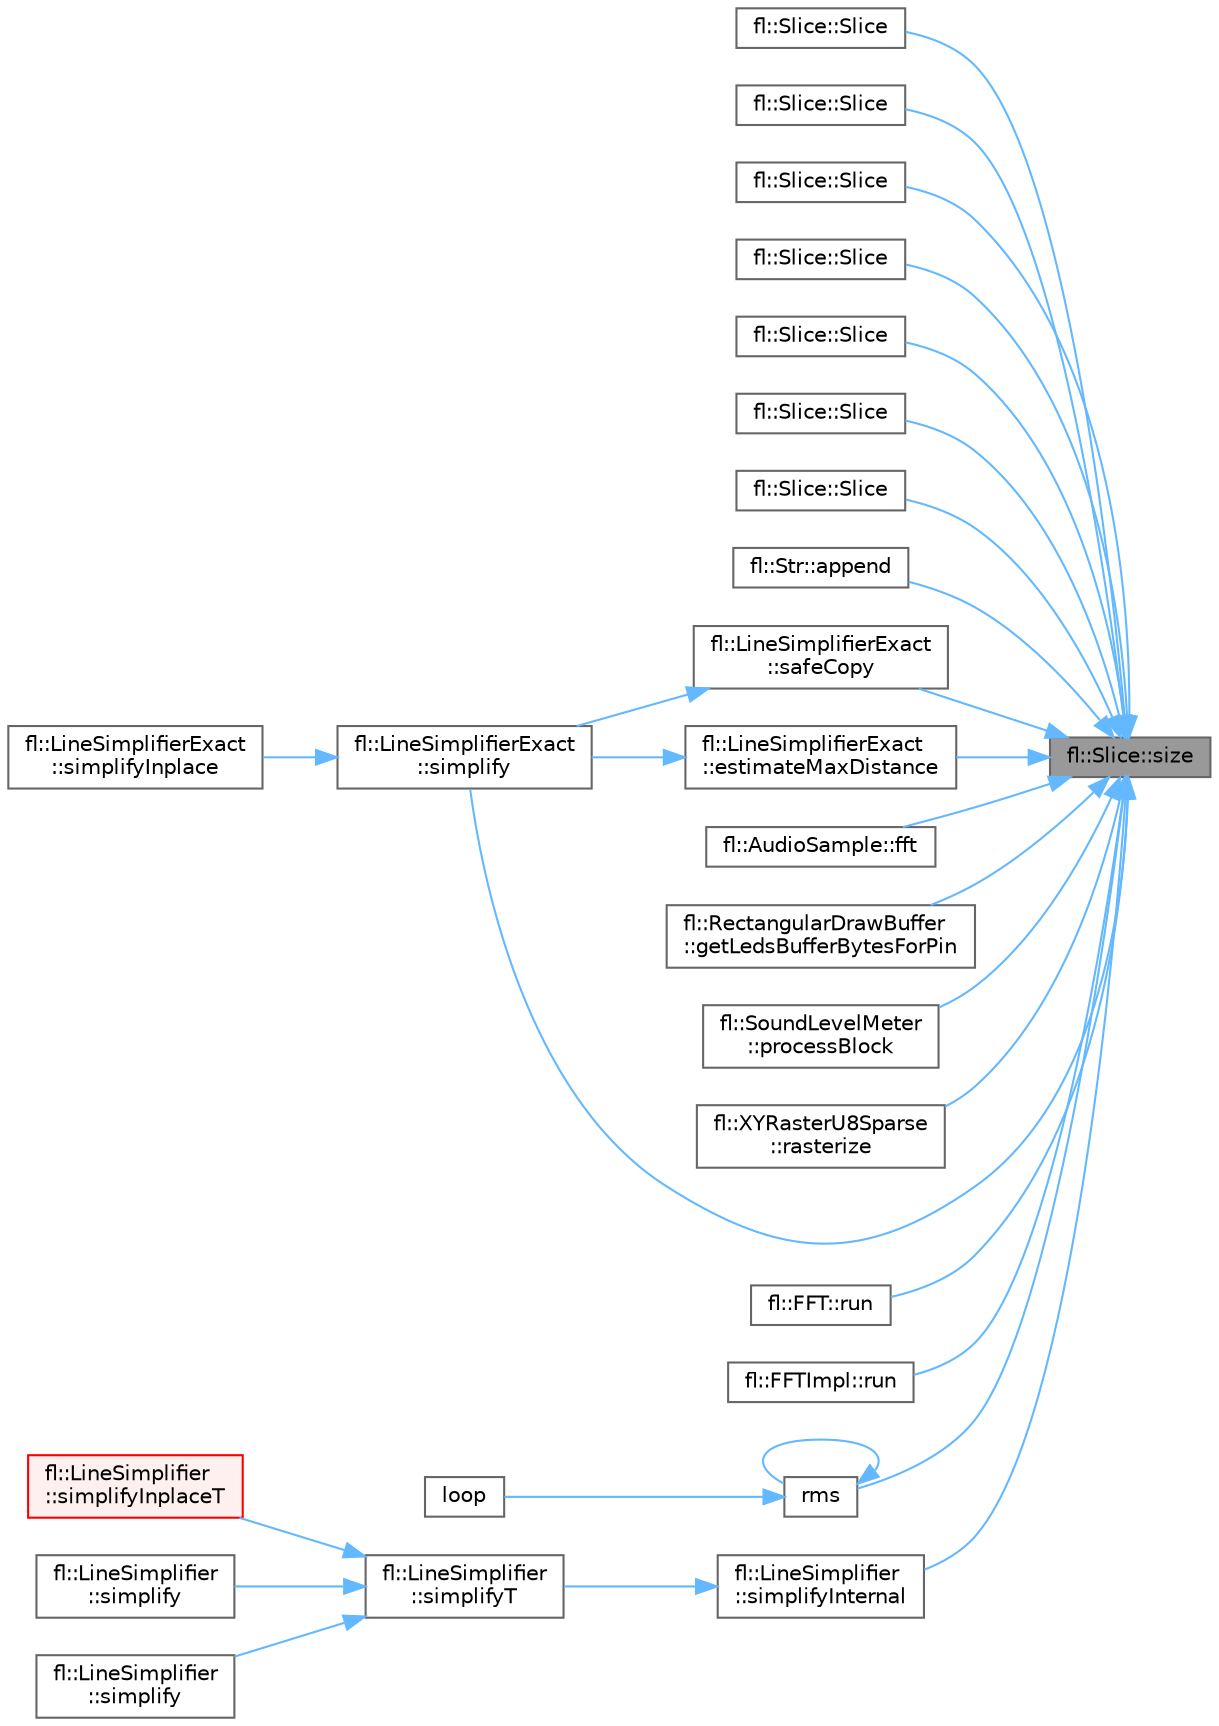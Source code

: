 digraph "fl::Slice::size"
{
 // INTERACTIVE_SVG=YES
 // LATEX_PDF_SIZE
  bgcolor="transparent";
  edge [fontname=Helvetica,fontsize=10,labelfontname=Helvetica,labelfontsize=10];
  node [fontname=Helvetica,fontsize=10,shape=box,height=0.2,width=0.4];
  rankdir="RL";
  Node1 [id="Node000001",label="fl::Slice::size",height=0.2,width=0.4,color="gray40", fillcolor="grey60", style="filled", fontcolor="black",tooltip=" "];
  Node1 -> Node2 [id="edge1_Node000001_Node000002",dir="back",color="steelblue1",style="solid",tooltip=" "];
  Node2 [id="Node000002",label="fl::Slice::Slice",height=0.2,width=0.4,color="grey40", fillcolor="white", style="filled",URL="$d8/de4/classfl_1_1_slice_a7d189753b00367fe0b3b8256da5f2f29.html#a7d189753b00367fe0b3b8256da5f2f29",tooltip=" "];
  Node1 -> Node3 [id="edge2_Node000001_Node000003",dir="back",color="steelblue1",style="solid",tooltip=" "];
  Node3 [id="Node000003",label="fl::Slice::Slice",height=0.2,width=0.4,color="grey40", fillcolor="white", style="filled",URL="$d8/de4/classfl_1_1_slice_a787f80c50ac594ac51fb682d40d24ab5.html#a787f80c50ac594ac51fb682d40d24ab5",tooltip=" "];
  Node1 -> Node4 [id="edge3_Node000001_Node000004",dir="back",color="steelblue1",style="solid",tooltip=" "];
  Node4 [id="Node000004",label="fl::Slice::Slice",height=0.2,width=0.4,color="grey40", fillcolor="white", style="filled",URL="$d8/de4/classfl_1_1_slice_a6be70f79861e5c6a14036283e18ff920.html#a6be70f79861e5c6a14036283e18ff920",tooltip=" "];
  Node1 -> Node5 [id="edge4_Node000001_Node000005",dir="back",color="steelblue1",style="solid",tooltip=" "];
  Node5 [id="Node000005",label="fl::Slice::Slice",height=0.2,width=0.4,color="grey40", fillcolor="white", style="filled",URL="$d8/de4/classfl_1_1_slice_ab420a0f8cdad962edbe2bb7684a8cbcc.html#ab420a0f8cdad962edbe2bb7684a8cbcc",tooltip=" "];
  Node1 -> Node6 [id="edge5_Node000001_Node000006",dir="back",color="steelblue1",style="solid",tooltip=" "];
  Node6 [id="Node000006",label="fl::Slice::Slice",height=0.2,width=0.4,color="grey40", fillcolor="white", style="filled",URL="$d8/de4/classfl_1_1_slice_a0975dca5e7632c133068791b095ee5b1.html#a0975dca5e7632c133068791b095ee5b1",tooltip=" "];
  Node1 -> Node7 [id="edge6_Node000001_Node000007",dir="back",color="steelblue1",style="solid",tooltip=" "];
  Node7 [id="Node000007",label="fl::Slice::Slice",height=0.2,width=0.4,color="grey40", fillcolor="white", style="filled",URL="$d8/de4/classfl_1_1_slice_af4be5dcf3f4b3f8817917bbf927bd4f6.html#af4be5dcf3f4b3f8817917bbf927bd4f6",tooltip=" "];
  Node1 -> Node8 [id="edge7_Node000001_Node000008",dir="back",color="steelblue1",style="solid",tooltip=" "];
  Node8 [id="Node000008",label="fl::Slice::Slice",height=0.2,width=0.4,color="grey40", fillcolor="white", style="filled",URL="$d8/de4/classfl_1_1_slice_af279509c5bd3d6daf5eecd678f9397f5.html#af279509c5bd3d6daf5eecd678f9397f5",tooltip=" "];
  Node1 -> Node9 [id="edge8_Node000001_Node000009",dir="back",color="steelblue1",style="solid",tooltip=" "];
  Node9 [id="Node000009",label="fl::Str::append",height=0.2,width=0.4,color="grey40", fillcolor="white", style="filled",URL="$d2/d24/classfl_1_1_str_a08455299f490507d07df48527af19908.html#a08455299f490507d07df48527af19908",tooltip=" "];
  Node1 -> Node10 [id="edge9_Node000001_Node000010",dir="back",color="steelblue1",style="solid",tooltip=" "];
  Node10 [id="Node000010",label="fl::LineSimplifierExact\l::estimateMaxDistance",height=0.2,width=0.4,color="grey40", fillcolor="white", style="filled",URL="$d5/d32/classfl_1_1_line_simplifier_exact_ab0e06d72d53d02d836883f5195496d3c.html#ab0e06d72d53d02d836883f5195496d3c",tooltip=" "];
  Node10 -> Node11 [id="edge10_Node000010_Node000011",dir="back",color="steelblue1",style="solid",tooltip=" "];
  Node11 [id="Node000011",label="fl::LineSimplifierExact\l::simplify",height=0.2,width=0.4,color="grey40", fillcolor="white", style="filled",URL="$d5/d32/classfl_1_1_line_simplifier_exact_abe0036297edb6a0641c42943d7c2ab57.html#abe0036297edb6a0641c42943d7c2ab57",tooltip=" "];
  Node11 -> Node12 [id="edge11_Node000011_Node000012",dir="back",color="steelblue1",style="solid",tooltip=" "];
  Node12 [id="Node000012",label="fl::LineSimplifierExact\l::simplifyInplace",height=0.2,width=0.4,color="grey40", fillcolor="white", style="filled",URL="$d5/d32/classfl_1_1_line_simplifier_exact_a3a4114a5aebc06310711d2fcc2643d67.html#a3a4114a5aebc06310711d2fcc2643d67",tooltip=" "];
  Node1 -> Node13 [id="edge12_Node000001_Node000013",dir="back",color="steelblue1",style="solid",tooltip=" "];
  Node13 [id="Node000013",label="fl::AudioSample::fft",height=0.2,width=0.4,color="grey40", fillcolor="white", style="filled",URL="$d0/de1/classfl_1_1_audio_sample_ac64f8011dd28714299f3ae7c1d8753eb.html#ac64f8011dd28714299f3ae7c1d8753eb",tooltip=" "];
  Node1 -> Node14 [id="edge13_Node000001_Node000014",dir="back",color="steelblue1",style="solid",tooltip=" "];
  Node14 [id="Node000014",label="fl::RectangularDrawBuffer\l::getLedsBufferBytesForPin",height=0.2,width=0.4,color="grey40", fillcolor="white", style="filled",URL="$de/d10/classfl_1_1_rectangular_draw_buffer_ad2a4686bb98c39141431b31ba9d58150.html#ad2a4686bb98c39141431b31ba9d58150",tooltip=" "];
  Node1 -> Node15 [id="edge14_Node000001_Node000015",dir="back",color="steelblue1",style="solid",tooltip=" "];
  Node15 [id="Node000015",label="fl::SoundLevelMeter\l::processBlock",height=0.2,width=0.4,color="grey40", fillcolor="white", style="filled",URL="$d9/d68/classfl_1_1_sound_level_meter_a91731e72146bd4dbec97eee1dc752238.html#a91731e72146bd4dbec97eee1dc752238",tooltip=" "];
  Node1 -> Node16 [id="edge15_Node000001_Node000016",dir="back",color="steelblue1",style="solid",tooltip=" "];
  Node16 [id="Node000016",label="fl::XYRasterU8Sparse\l::rasterize",height=0.2,width=0.4,color="grey40", fillcolor="white", style="filled",URL="$d1/d5c/classfl_1_1_x_y_raster_u8_sparse_a0a912982e407e681bd347b03a729b7da.html#a0a912982e407e681bd347b03a729b7da",tooltip=" "];
  Node1 -> Node17 [id="edge16_Node000001_Node000017",dir="back",color="steelblue1",style="solid",tooltip=" "];
  Node17 [id="Node000017",label="rms",height=0.2,width=0.4,color="grey40", fillcolor="white", style="filled",URL="$dc/d5d/_audio_8ino_a366541da4b022a2bc47a7dc02a1c1936.html#a366541da4b022a2bc47a7dc02a1c1936",tooltip=" "];
  Node17 -> Node18 [id="edge17_Node000017_Node000018",dir="back",color="steelblue1",style="solid",tooltip=" "];
  Node18 [id="Node000018",label="loop",height=0.2,width=0.4,color="grey40", fillcolor="white", style="filled",URL="$dc/d5d/_audio_8ino_afe461d27b9c48d5921c00d521181f12f.html#afe461d27b9c48d5921c00d521181f12f",tooltip=" "];
  Node17 -> Node17 [id="edge18_Node000017_Node000017",dir="back",color="steelblue1",style="solid",tooltip=" "];
  Node1 -> Node19 [id="edge19_Node000001_Node000019",dir="back",color="steelblue1",style="solid",tooltip=" "];
  Node19 [id="Node000019",label="fl::FFT::run",height=0.2,width=0.4,color="grey40", fillcolor="white", style="filled",URL="$d1/d47/classfl_1_1_f_f_t_a63cd4b56f67a2a7c50897b17bbfd7a04.html#a63cd4b56f67a2a7c50897b17bbfd7a04",tooltip=" "];
  Node1 -> Node20 [id="edge20_Node000001_Node000020",dir="back",color="steelblue1",style="solid",tooltip=" "];
  Node20 [id="Node000020",label="fl::FFTImpl::run",height=0.2,width=0.4,color="grey40", fillcolor="white", style="filled",URL="$de/d9d/classfl_1_1_f_f_t_impl_a1958b1116cc1abea972f3ce11829bcef.html#a1958b1116cc1abea972f3ce11829bcef",tooltip=" "];
  Node1 -> Node21 [id="edge21_Node000001_Node000021",dir="back",color="steelblue1",style="solid",tooltip=" "];
  Node21 [id="Node000021",label="fl::LineSimplifierExact\l::safeCopy",height=0.2,width=0.4,color="grey40", fillcolor="white", style="filled",URL="$d5/d32/classfl_1_1_line_simplifier_exact_ab45b65bd5653cb34e2420e3306d98425.html#ab45b65bd5653cb34e2420e3306d98425",tooltip=" "];
  Node21 -> Node11 [id="edge22_Node000021_Node000011",dir="back",color="steelblue1",style="solid",tooltip=" "];
  Node1 -> Node11 [id="edge23_Node000001_Node000011",dir="back",color="steelblue1",style="solid",tooltip=" "];
  Node1 -> Node22 [id="edge24_Node000001_Node000022",dir="back",color="steelblue1",style="solid",tooltip=" "];
  Node22 [id="Node000022",label="fl::LineSimplifier\l::simplifyInternal",height=0.2,width=0.4,color="grey40", fillcolor="white", style="filled",URL="$dc/d4a/classfl_1_1_line_simplifier_a2536fb35718c3aebc8274b305b407dee.html#a2536fb35718c3aebc8274b305b407dee",tooltip=" "];
  Node22 -> Node23 [id="edge25_Node000022_Node000023",dir="back",color="steelblue1",style="solid",tooltip=" "];
  Node23 [id="Node000023",label="fl::LineSimplifier\l::simplifyT",height=0.2,width=0.4,color="grey40", fillcolor="white", style="filled",URL="$dc/d4a/classfl_1_1_line_simplifier_ab2ceacbb40ab8270441755fdcdd4e5e0.html#ab2ceacbb40ab8270441755fdcdd4e5e0",tooltip=" "];
  Node23 -> Node24 [id="edge26_Node000023_Node000024",dir="back",color="steelblue1",style="solid",tooltip=" "];
  Node24 [id="Node000024",label="fl::LineSimplifier\l::simplify",height=0.2,width=0.4,color="grey40", fillcolor="white", style="filled",URL="$dc/d4a/classfl_1_1_line_simplifier_aa83e414cacc8d5536b8d148acfcd731c.html#aa83e414cacc8d5536b8d148acfcd731c",tooltip=" "];
  Node23 -> Node25 [id="edge27_Node000023_Node000025",dir="back",color="steelblue1",style="solid",tooltip=" "];
  Node25 [id="Node000025",label="fl::LineSimplifier\l::simplify",height=0.2,width=0.4,color="grey40", fillcolor="white", style="filled",URL="$dc/d4a/classfl_1_1_line_simplifier_a201de7097fbafc8d15a883b6715ab21b.html#a201de7097fbafc8d15a883b6715ab21b",tooltip=" "];
  Node23 -> Node26 [id="edge28_Node000023_Node000026",dir="back",color="steelblue1",style="solid",tooltip=" "];
  Node26 [id="Node000026",label="fl::LineSimplifier\l::simplifyInplaceT",height=0.2,width=0.4,color="red", fillcolor="#FFF0F0", style="filled",URL="$dc/d4a/classfl_1_1_line_simplifier_a5ede8373d86a97315503c19f738c4c74.html#a5ede8373d86a97315503c19f738c4c74",tooltip=" "];
}
